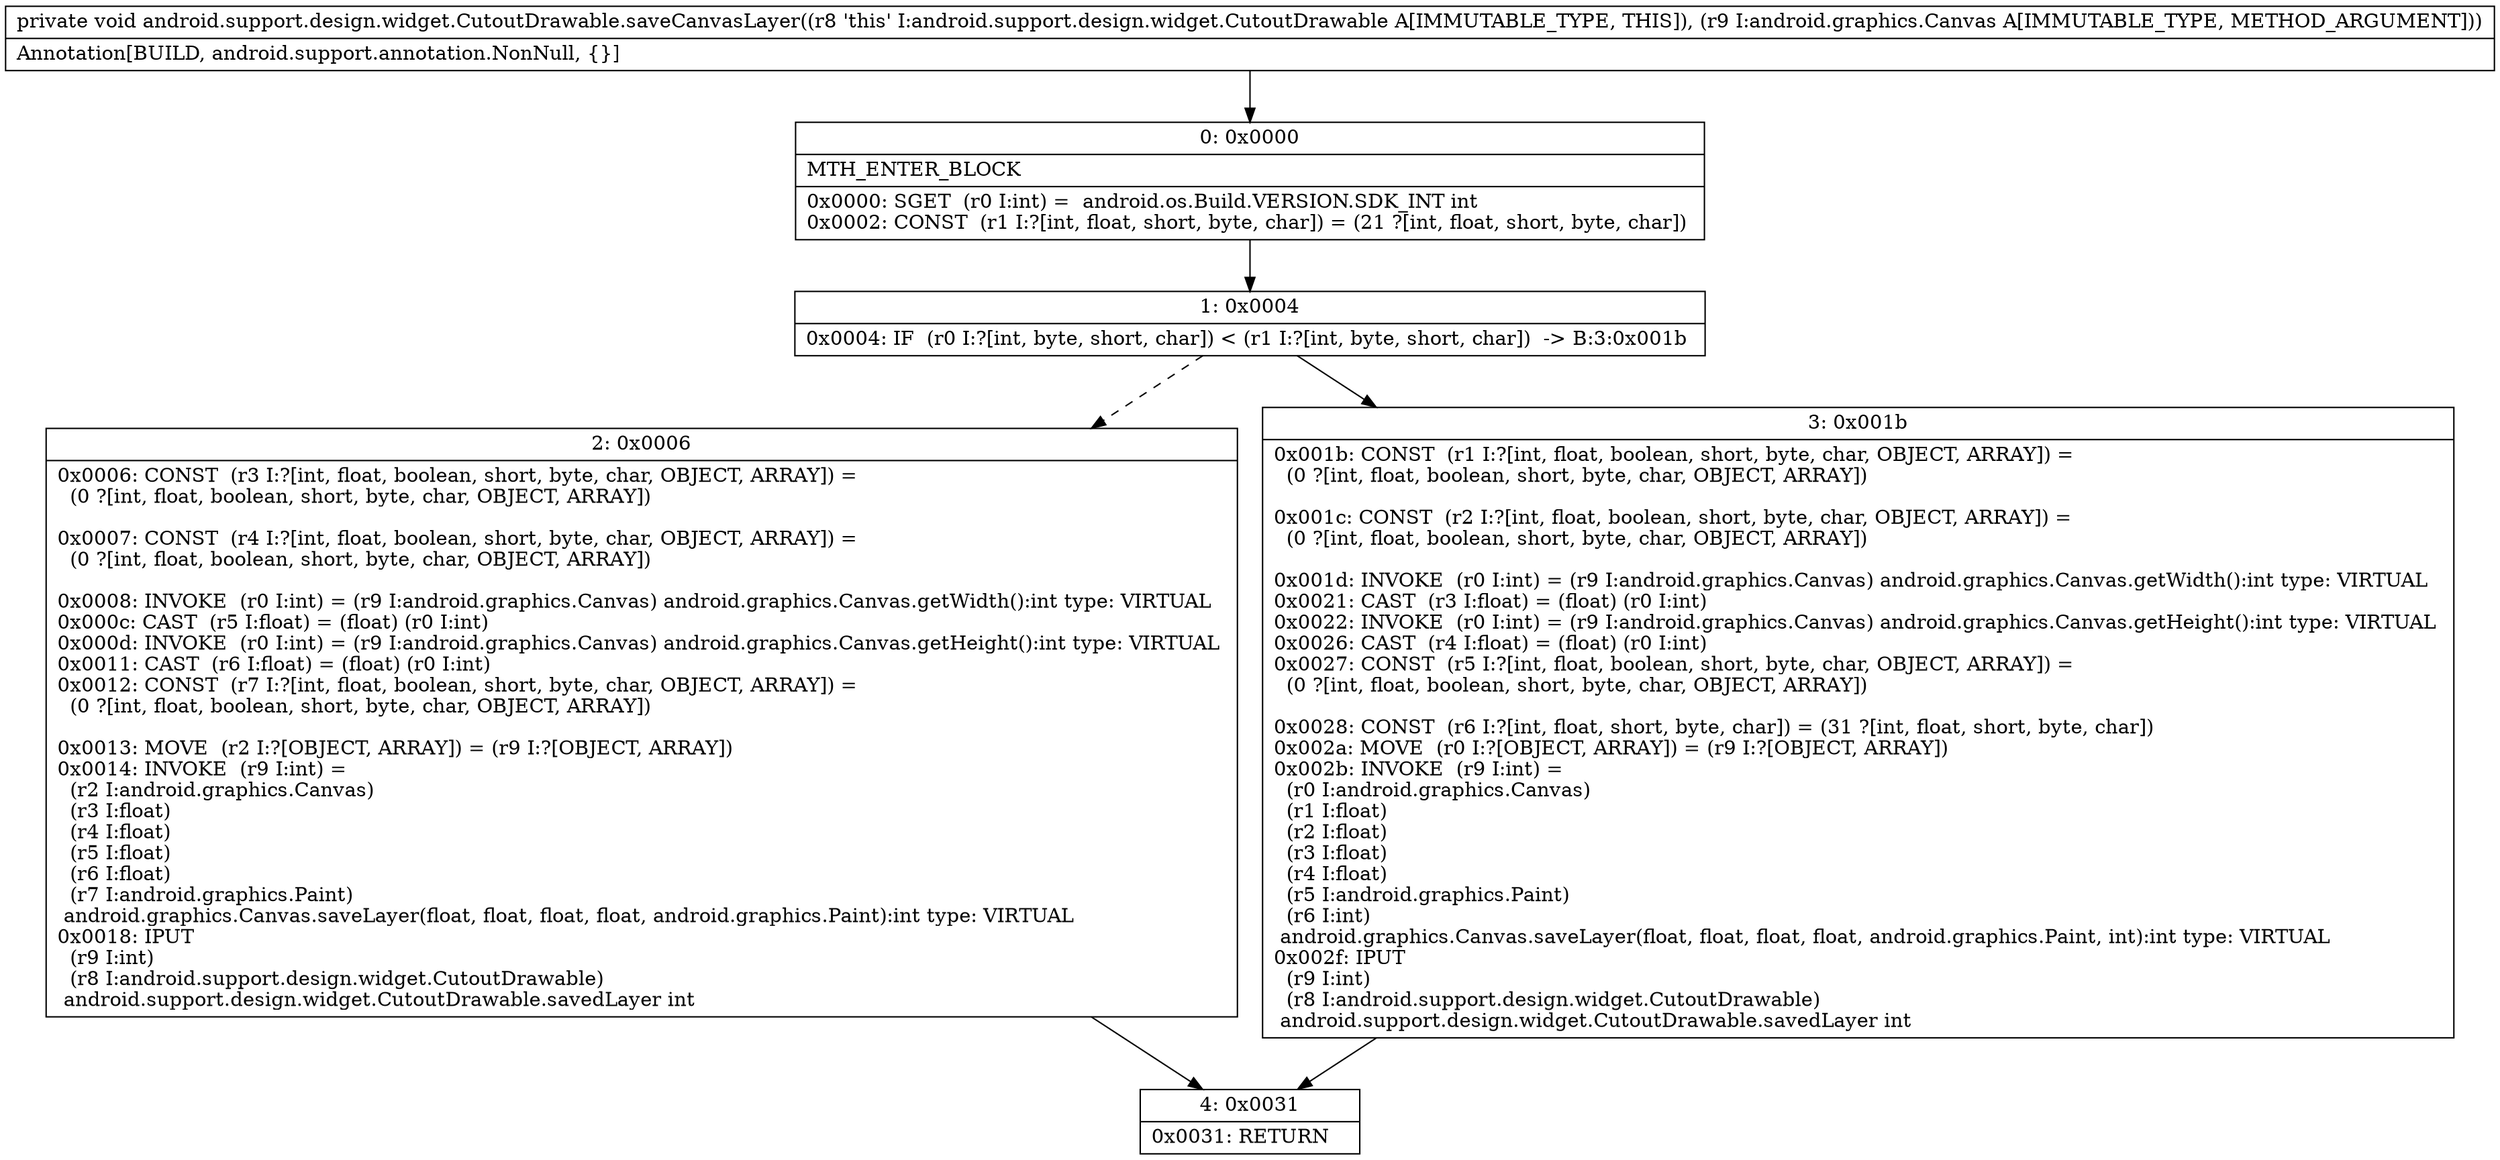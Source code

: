 digraph "CFG forandroid.support.design.widget.CutoutDrawable.saveCanvasLayer(Landroid\/graphics\/Canvas;)V" {
Node_0 [shape=record,label="{0\:\ 0x0000|MTH_ENTER_BLOCK\l|0x0000: SGET  (r0 I:int) =  android.os.Build.VERSION.SDK_INT int \l0x0002: CONST  (r1 I:?[int, float, short, byte, char]) = (21 ?[int, float, short, byte, char]) \l}"];
Node_1 [shape=record,label="{1\:\ 0x0004|0x0004: IF  (r0 I:?[int, byte, short, char]) \< (r1 I:?[int, byte, short, char])  \-\> B:3:0x001b \l}"];
Node_2 [shape=record,label="{2\:\ 0x0006|0x0006: CONST  (r3 I:?[int, float, boolean, short, byte, char, OBJECT, ARRAY]) = \l  (0 ?[int, float, boolean, short, byte, char, OBJECT, ARRAY])\l \l0x0007: CONST  (r4 I:?[int, float, boolean, short, byte, char, OBJECT, ARRAY]) = \l  (0 ?[int, float, boolean, short, byte, char, OBJECT, ARRAY])\l \l0x0008: INVOKE  (r0 I:int) = (r9 I:android.graphics.Canvas) android.graphics.Canvas.getWidth():int type: VIRTUAL \l0x000c: CAST  (r5 I:float) = (float) (r0 I:int) \l0x000d: INVOKE  (r0 I:int) = (r9 I:android.graphics.Canvas) android.graphics.Canvas.getHeight():int type: VIRTUAL \l0x0011: CAST  (r6 I:float) = (float) (r0 I:int) \l0x0012: CONST  (r7 I:?[int, float, boolean, short, byte, char, OBJECT, ARRAY]) = \l  (0 ?[int, float, boolean, short, byte, char, OBJECT, ARRAY])\l \l0x0013: MOVE  (r2 I:?[OBJECT, ARRAY]) = (r9 I:?[OBJECT, ARRAY]) \l0x0014: INVOKE  (r9 I:int) = \l  (r2 I:android.graphics.Canvas)\l  (r3 I:float)\l  (r4 I:float)\l  (r5 I:float)\l  (r6 I:float)\l  (r7 I:android.graphics.Paint)\l android.graphics.Canvas.saveLayer(float, float, float, float, android.graphics.Paint):int type: VIRTUAL \l0x0018: IPUT  \l  (r9 I:int)\l  (r8 I:android.support.design.widget.CutoutDrawable)\l android.support.design.widget.CutoutDrawable.savedLayer int \l}"];
Node_3 [shape=record,label="{3\:\ 0x001b|0x001b: CONST  (r1 I:?[int, float, boolean, short, byte, char, OBJECT, ARRAY]) = \l  (0 ?[int, float, boolean, short, byte, char, OBJECT, ARRAY])\l \l0x001c: CONST  (r2 I:?[int, float, boolean, short, byte, char, OBJECT, ARRAY]) = \l  (0 ?[int, float, boolean, short, byte, char, OBJECT, ARRAY])\l \l0x001d: INVOKE  (r0 I:int) = (r9 I:android.graphics.Canvas) android.graphics.Canvas.getWidth():int type: VIRTUAL \l0x0021: CAST  (r3 I:float) = (float) (r0 I:int) \l0x0022: INVOKE  (r0 I:int) = (r9 I:android.graphics.Canvas) android.graphics.Canvas.getHeight():int type: VIRTUAL \l0x0026: CAST  (r4 I:float) = (float) (r0 I:int) \l0x0027: CONST  (r5 I:?[int, float, boolean, short, byte, char, OBJECT, ARRAY]) = \l  (0 ?[int, float, boolean, short, byte, char, OBJECT, ARRAY])\l \l0x0028: CONST  (r6 I:?[int, float, short, byte, char]) = (31 ?[int, float, short, byte, char]) \l0x002a: MOVE  (r0 I:?[OBJECT, ARRAY]) = (r9 I:?[OBJECT, ARRAY]) \l0x002b: INVOKE  (r9 I:int) = \l  (r0 I:android.graphics.Canvas)\l  (r1 I:float)\l  (r2 I:float)\l  (r3 I:float)\l  (r4 I:float)\l  (r5 I:android.graphics.Paint)\l  (r6 I:int)\l android.graphics.Canvas.saveLayer(float, float, float, float, android.graphics.Paint, int):int type: VIRTUAL \l0x002f: IPUT  \l  (r9 I:int)\l  (r8 I:android.support.design.widget.CutoutDrawable)\l android.support.design.widget.CutoutDrawable.savedLayer int \l}"];
Node_4 [shape=record,label="{4\:\ 0x0031|0x0031: RETURN   \l}"];
MethodNode[shape=record,label="{private void android.support.design.widget.CutoutDrawable.saveCanvasLayer((r8 'this' I:android.support.design.widget.CutoutDrawable A[IMMUTABLE_TYPE, THIS]), (r9 I:android.graphics.Canvas A[IMMUTABLE_TYPE, METHOD_ARGUMENT]))  | Annotation[BUILD, android.support.annotation.NonNull, \{\}]\l}"];
MethodNode -> Node_0;
Node_0 -> Node_1;
Node_1 -> Node_2[style=dashed];
Node_1 -> Node_3;
Node_2 -> Node_4;
Node_3 -> Node_4;
}


